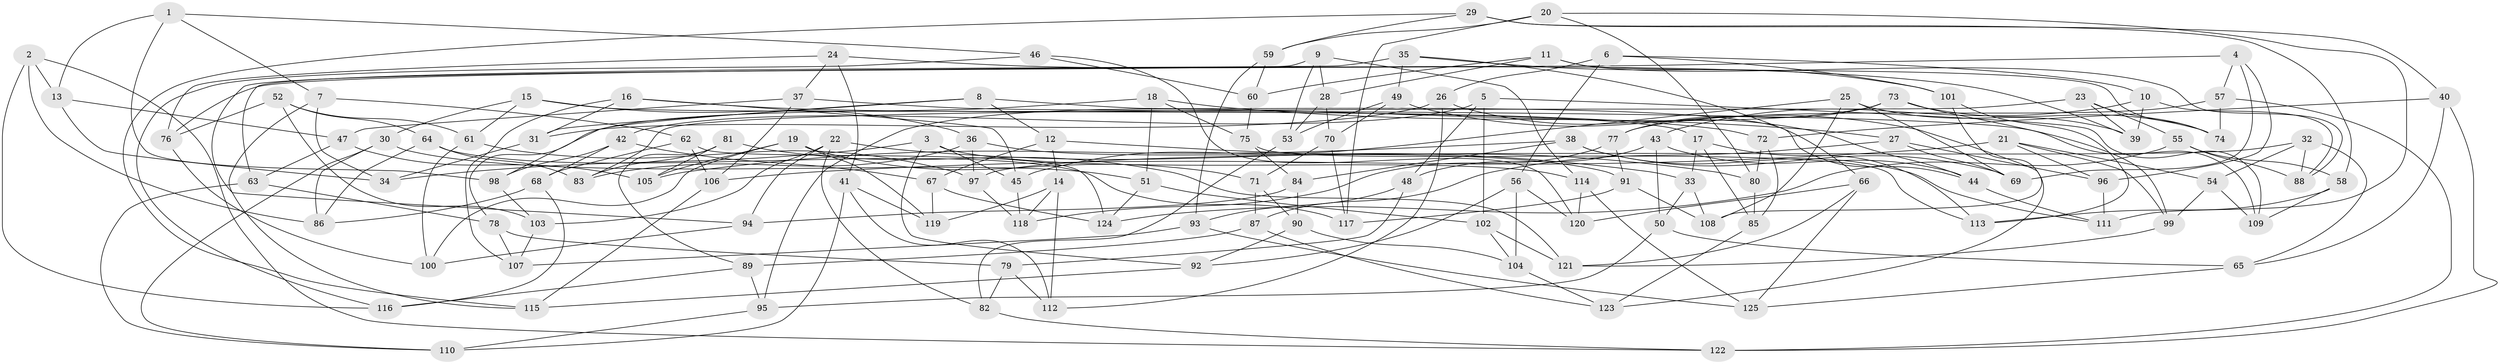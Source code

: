 // coarse degree distribution, {6: 0.5974025974025974, 4: 0.35064935064935066, 5: 0.025974025974025976, 3: 0.025974025974025976}
// Generated by graph-tools (version 1.1) at 2025/52/02/27/25 19:52:32]
// undirected, 125 vertices, 250 edges
graph export_dot {
graph [start="1"]
  node [color=gray90,style=filled];
  1;
  2;
  3;
  4;
  5;
  6;
  7;
  8;
  9;
  10;
  11;
  12;
  13;
  14;
  15;
  16;
  17;
  18;
  19;
  20;
  21;
  22;
  23;
  24;
  25;
  26;
  27;
  28;
  29;
  30;
  31;
  32;
  33;
  34;
  35;
  36;
  37;
  38;
  39;
  40;
  41;
  42;
  43;
  44;
  45;
  46;
  47;
  48;
  49;
  50;
  51;
  52;
  53;
  54;
  55;
  56;
  57;
  58;
  59;
  60;
  61;
  62;
  63;
  64;
  65;
  66;
  67;
  68;
  69;
  70;
  71;
  72;
  73;
  74;
  75;
  76;
  77;
  78;
  79;
  80;
  81;
  82;
  83;
  84;
  85;
  86;
  87;
  88;
  89;
  90;
  91;
  92;
  93;
  94;
  95;
  96;
  97;
  98;
  99;
  100;
  101;
  102;
  103;
  104;
  105;
  106;
  107;
  108;
  109;
  110;
  111;
  112;
  113;
  114;
  115;
  116;
  117;
  118;
  119;
  120;
  121;
  122;
  123;
  124;
  125;
  1 -- 46;
  1 -- 13;
  1 -- 98;
  1 -- 7;
  2 -- 122;
  2 -- 116;
  2 -- 13;
  2 -- 86;
  3 -- 34;
  3 -- 92;
  3 -- 45;
  3 -- 114;
  4 -- 57;
  4 -- 69;
  4 -- 96;
  4 -- 76;
  5 -- 42;
  5 -- 48;
  5 -- 102;
  5 -- 109;
  6 -- 10;
  6 -- 56;
  6 -- 101;
  6 -- 26;
  7 -- 115;
  7 -- 62;
  7 -- 34;
  8 -- 12;
  8 -- 98;
  8 -- 31;
  8 -- 44;
  9 -- 94;
  9 -- 53;
  9 -- 28;
  9 -- 114;
  10 -- 39;
  10 -- 43;
  10 -- 88;
  11 -- 74;
  11 -- 28;
  11 -- 88;
  11 -- 60;
  12 -- 67;
  12 -- 80;
  12 -- 14;
  13 -- 34;
  13 -- 47;
  14 -- 118;
  14 -- 112;
  14 -- 119;
  15 -- 61;
  15 -- 17;
  15 -- 30;
  15 -- 36;
  16 -- 31;
  16 -- 107;
  16 -- 45;
  16 -- 72;
  17 -- 113;
  17 -- 85;
  17 -- 33;
  18 -- 51;
  18 -- 75;
  18 -- 78;
  18 -- 27;
  19 -- 105;
  19 -- 119;
  19 -- 100;
  19 -- 71;
  20 -- 117;
  20 -- 59;
  20 -- 111;
  20 -- 80;
  21 -- 99;
  21 -- 106;
  21 -- 54;
  21 -- 96;
  22 -- 94;
  22 -- 33;
  22 -- 103;
  22 -- 82;
  23 -- 39;
  23 -- 74;
  23 -- 83;
  23 -- 55;
  24 -- 37;
  24 -- 41;
  24 -- 39;
  24 -- 76;
  25 -- 39;
  25 -- 108;
  25 -- 45;
  25 -- 69;
  26 -- 112;
  26 -- 31;
  26 -- 44;
  27 -- 96;
  27 -- 87;
  27 -- 69;
  28 -- 53;
  28 -- 70;
  29 -- 40;
  29 -- 115;
  29 -- 59;
  29 -- 58;
  30 -- 86;
  30 -- 110;
  30 -- 51;
  31 -- 34;
  32 -- 54;
  32 -- 97;
  32 -- 88;
  32 -- 65;
  33 -- 50;
  33 -- 108;
  35 -- 66;
  35 -- 63;
  35 -- 101;
  35 -- 49;
  36 -- 97;
  36 -- 91;
  36 -- 83;
  37 -- 106;
  37 -- 47;
  37 -- 109;
  38 -- 111;
  38 -- 69;
  38 -- 105;
  38 -- 84;
  40 -- 72;
  40 -- 65;
  40 -- 122;
  41 -- 110;
  41 -- 112;
  41 -- 119;
  42 -- 98;
  42 -- 68;
  42 -- 67;
  43 -- 48;
  43 -- 50;
  43 -- 44;
  44 -- 111;
  45 -- 118;
  46 -- 120;
  46 -- 60;
  46 -- 116;
  47 -- 105;
  47 -- 63;
  48 -- 93;
  48 -- 79;
  49 -- 53;
  49 -- 70;
  49 -- 123;
  50 -- 95;
  50 -- 65;
  51 -- 124;
  51 -- 102;
  52 -- 103;
  52 -- 61;
  52 -- 76;
  52 -- 64;
  53 -- 82;
  54 -- 99;
  54 -- 109;
  55 -- 58;
  55 -- 88;
  55 -- 124;
  56 -- 120;
  56 -- 92;
  56 -- 104;
  57 -- 122;
  57 -- 74;
  57 -- 77;
  58 -- 109;
  58 -- 113;
  59 -- 60;
  59 -- 93;
  60 -- 75;
  61 -- 100;
  61 -- 97;
  62 -- 124;
  62 -- 68;
  62 -- 106;
  63 -- 110;
  63 -- 78;
  64 -- 86;
  64 -- 83;
  64 -- 117;
  65 -- 125;
  66 -- 120;
  66 -- 121;
  66 -- 125;
  67 -- 119;
  67 -- 124;
  68 -- 86;
  68 -- 116;
  70 -- 117;
  70 -- 71;
  71 -- 90;
  71 -- 87;
  72 -- 80;
  72 -- 85;
  73 -- 77;
  73 -- 74;
  73 -- 99;
  73 -- 95;
  75 -- 113;
  75 -- 84;
  76 -- 100;
  77 -- 91;
  77 -- 118;
  78 -- 79;
  78 -- 107;
  79 -- 82;
  79 -- 112;
  80 -- 85;
  81 -- 83;
  81 -- 121;
  81 -- 89;
  81 -- 105;
  82 -- 122;
  84 -- 94;
  84 -- 90;
  85 -- 123;
  87 -- 123;
  87 -- 89;
  89 -- 116;
  89 -- 95;
  90 -- 104;
  90 -- 92;
  91 -- 108;
  91 -- 117;
  92 -- 115;
  93 -- 125;
  93 -- 107;
  94 -- 100;
  95 -- 110;
  96 -- 111;
  97 -- 118;
  98 -- 103;
  99 -- 121;
  101 -- 113;
  101 -- 108;
  102 -- 121;
  102 -- 104;
  103 -- 107;
  104 -- 123;
  106 -- 115;
  114 -- 120;
  114 -- 125;
}
